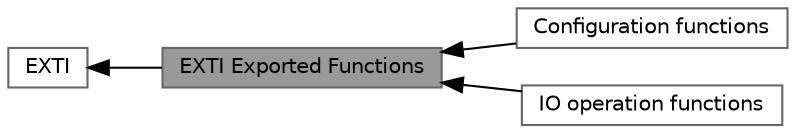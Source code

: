 digraph "EXTI Exported Functions"
{
 // LATEX_PDF_SIZE
  bgcolor="transparent";
  edge [fontname=Helvetica,fontsize=10,labelfontname=Helvetica,labelfontsize=10];
  node [fontname=Helvetica,fontsize=10,shape=box,height=0.2,width=0.4];
  rankdir=LR;
  Node2 [id="Node000002",label="EXTI",height=0.2,width=0.4,color="grey40", fillcolor="white", style="filled",URL="$group__EXTI.html",tooltip="EXTI HAL module driver."];
  Node1 [id="Node000001",label="EXTI Exported Functions",height=0.2,width=0.4,color="gray40", fillcolor="grey60", style="filled", fontcolor="black",tooltip="EXTI Exported Functions."];
  Node3 [id="Node000003",label="Configuration functions",height=0.2,width=0.4,color="grey40", fillcolor="white", style="filled",URL="$group__EXTI__Exported__Functions__Group1.html",tooltip="Configuration functions."];
  Node4 [id="Node000004",label="IO operation functions",height=0.2,width=0.4,color="grey40", fillcolor="white", style="filled",URL="$group__EXTI__Exported__Functions__Group2.html",tooltip="IO operation functions."];
  Node2->Node1 [shape=plaintext, dir="back", style="solid"];
  Node1->Node3 [shape=plaintext, dir="back", style="solid"];
  Node1->Node4 [shape=plaintext, dir="back", style="solid"];
}
